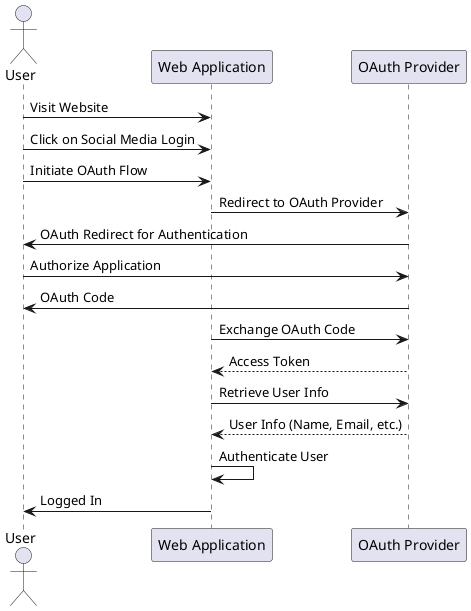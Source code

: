 @startuml
actor User
participant "Web Application" as WebApp
participant "OAuth Provider" as OAuthProvider

User -> WebApp: Visit Website
User -> WebApp: Click on Social Media Login

User -> WebApp: Initiate OAuth Flow
WebApp -> OAuthProvider: Redirect to OAuth Provider

User <- OAuthProvider: OAuth Redirect for Authentication
User -> OAuthProvider: Authorize Application

User <- OAuthProvider: OAuth Code

WebApp -> OAuthProvider: Exchange OAuth Code
OAuthProvider --> WebApp: Access Token

WebApp -> OAuthProvider: Retrieve User Info
OAuthProvider --> WebApp: User Info (Name, Email, etc.)

WebApp -> WebApp: Authenticate User

User <- WebApp: Logged In

@enduml
